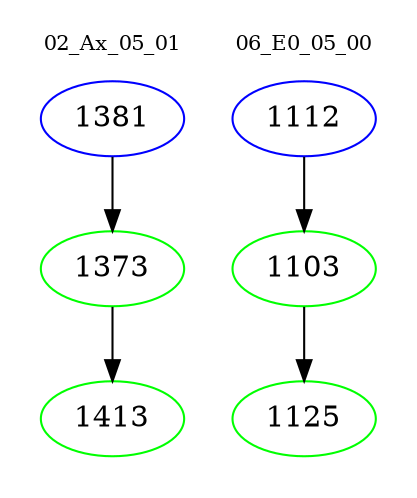 digraph{
subgraph cluster_0 {
color = white
label = "02_Ax_05_01";
fontsize=10;
T0_1381 [label="1381", color="blue"]
T0_1381 -> T0_1373 [color="black"]
T0_1373 [label="1373", color="green"]
T0_1373 -> T0_1413 [color="black"]
T0_1413 [label="1413", color="green"]
}
subgraph cluster_1 {
color = white
label = "06_E0_05_00";
fontsize=10;
T1_1112 [label="1112", color="blue"]
T1_1112 -> T1_1103 [color="black"]
T1_1103 [label="1103", color="green"]
T1_1103 -> T1_1125 [color="black"]
T1_1125 [label="1125", color="green"]
}
}
